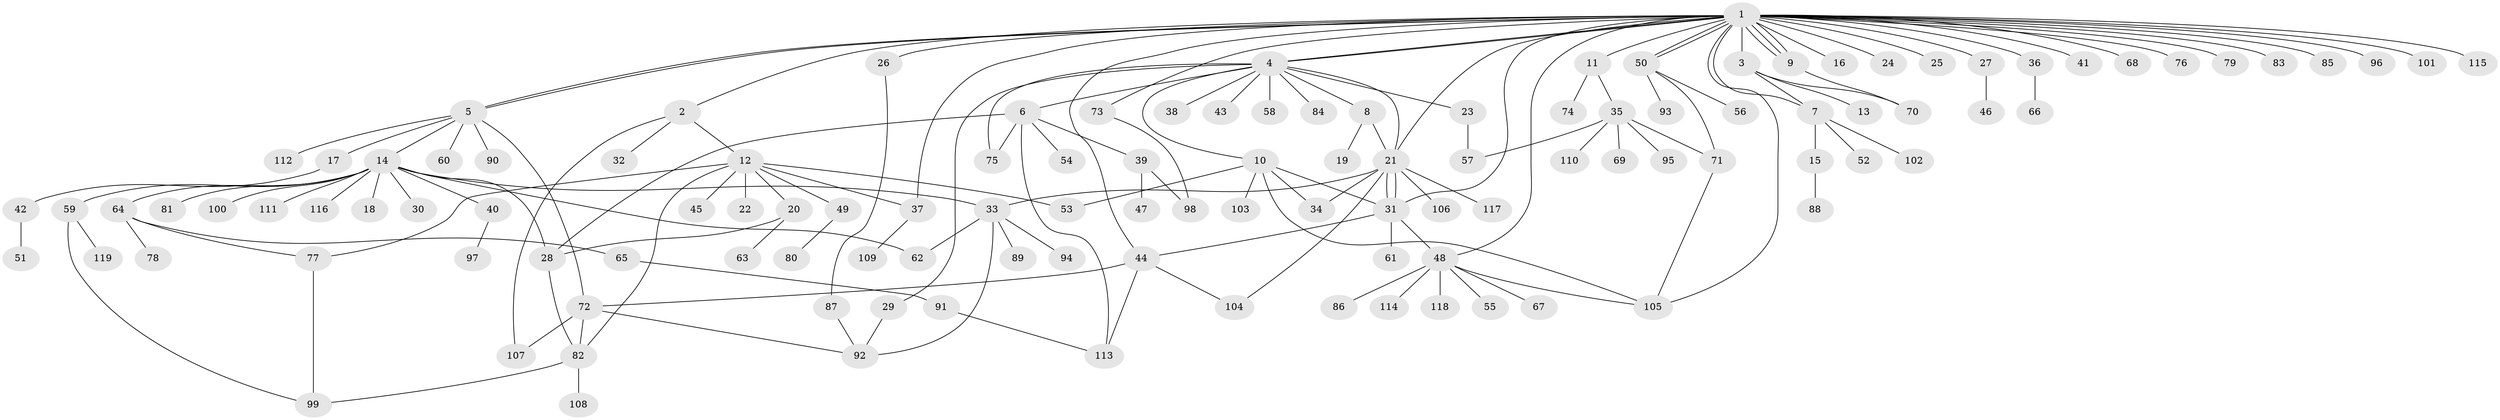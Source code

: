 // coarse degree distribution, {38: 0.011235955056179775, 11: 0.02247191011235955, 3: 0.056179775280898875, 7: 0.0449438202247191, 4: 0.06741573033707865, 2: 0.16853932584269662, 6: 0.011235955056179775, 12: 0.011235955056179775, 1: 0.5842696629213483, 9: 0.011235955056179775, 8: 0.011235955056179775}
// Generated by graph-tools (version 1.1) at 2025/41/03/06/25 10:41:49]
// undirected, 119 vertices, 159 edges
graph export_dot {
graph [start="1"]
  node [color=gray90,style=filled];
  1;
  2;
  3;
  4;
  5;
  6;
  7;
  8;
  9;
  10;
  11;
  12;
  13;
  14;
  15;
  16;
  17;
  18;
  19;
  20;
  21;
  22;
  23;
  24;
  25;
  26;
  27;
  28;
  29;
  30;
  31;
  32;
  33;
  34;
  35;
  36;
  37;
  38;
  39;
  40;
  41;
  42;
  43;
  44;
  45;
  46;
  47;
  48;
  49;
  50;
  51;
  52;
  53;
  54;
  55;
  56;
  57;
  58;
  59;
  60;
  61;
  62;
  63;
  64;
  65;
  66;
  67;
  68;
  69;
  70;
  71;
  72;
  73;
  74;
  75;
  76;
  77;
  78;
  79;
  80;
  81;
  82;
  83;
  84;
  85;
  86;
  87;
  88;
  89;
  90;
  91;
  92;
  93;
  94;
  95;
  96;
  97;
  98;
  99;
  100;
  101;
  102;
  103;
  104;
  105;
  106;
  107;
  108;
  109;
  110;
  111;
  112;
  113;
  114;
  115;
  116;
  117;
  118;
  119;
  1 -- 2;
  1 -- 3;
  1 -- 4;
  1 -- 4;
  1 -- 5;
  1 -- 5;
  1 -- 7;
  1 -- 9;
  1 -- 9;
  1 -- 9;
  1 -- 11;
  1 -- 16;
  1 -- 21;
  1 -- 24;
  1 -- 25;
  1 -- 26;
  1 -- 27;
  1 -- 31;
  1 -- 36;
  1 -- 37;
  1 -- 41;
  1 -- 44;
  1 -- 48;
  1 -- 50;
  1 -- 50;
  1 -- 68;
  1 -- 73;
  1 -- 76;
  1 -- 79;
  1 -- 83;
  1 -- 85;
  1 -- 96;
  1 -- 101;
  1 -- 105;
  1 -- 115;
  2 -- 12;
  2 -- 32;
  2 -- 107;
  3 -- 7;
  3 -- 13;
  3 -- 70;
  4 -- 6;
  4 -- 8;
  4 -- 10;
  4 -- 21;
  4 -- 23;
  4 -- 29;
  4 -- 38;
  4 -- 43;
  4 -- 58;
  4 -- 75;
  4 -- 84;
  5 -- 14;
  5 -- 17;
  5 -- 60;
  5 -- 72;
  5 -- 90;
  5 -- 112;
  6 -- 28;
  6 -- 39;
  6 -- 54;
  6 -- 75;
  6 -- 113;
  7 -- 15;
  7 -- 52;
  7 -- 102;
  8 -- 19;
  8 -- 21;
  9 -- 70;
  10 -- 31;
  10 -- 34;
  10 -- 53;
  10 -- 103;
  10 -- 105;
  11 -- 35;
  11 -- 74;
  12 -- 20;
  12 -- 22;
  12 -- 37;
  12 -- 45;
  12 -- 49;
  12 -- 53;
  12 -- 77;
  12 -- 82;
  14 -- 18;
  14 -- 28;
  14 -- 30;
  14 -- 33;
  14 -- 40;
  14 -- 59;
  14 -- 62;
  14 -- 64;
  14 -- 81;
  14 -- 100;
  14 -- 111;
  14 -- 116;
  15 -- 88;
  17 -- 42;
  20 -- 28;
  20 -- 63;
  21 -- 31;
  21 -- 31;
  21 -- 33;
  21 -- 34;
  21 -- 104;
  21 -- 106;
  21 -- 117;
  23 -- 57;
  26 -- 87;
  27 -- 46;
  28 -- 82;
  29 -- 92;
  31 -- 44;
  31 -- 48;
  31 -- 61;
  33 -- 62;
  33 -- 89;
  33 -- 92;
  33 -- 94;
  35 -- 57;
  35 -- 69;
  35 -- 71;
  35 -- 95;
  35 -- 110;
  36 -- 66;
  37 -- 109;
  39 -- 47;
  39 -- 98;
  40 -- 97;
  42 -- 51;
  44 -- 72;
  44 -- 104;
  44 -- 113;
  48 -- 55;
  48 -- 67;
  48 -- 86;
  48 -- 105;
  48 -- 114;
  48 -- 118;
  49 -- 80;
  50 -- 56;
  50 -- 71;
  50 -- 93;
  59 -- 99;
  59 -- 119;
  64 -- 65;
  64 -- 77;
  64 -- 78;
  65 -- 91;
  71 -- 105;
  72 -- 82;
  72 -- 92;
  72 -- 107;
  73 -- 98;
  77 -- 99;
  82 -- 99;
  82 -- 108;
  87 -- 92;
  91 -- 113;
}

